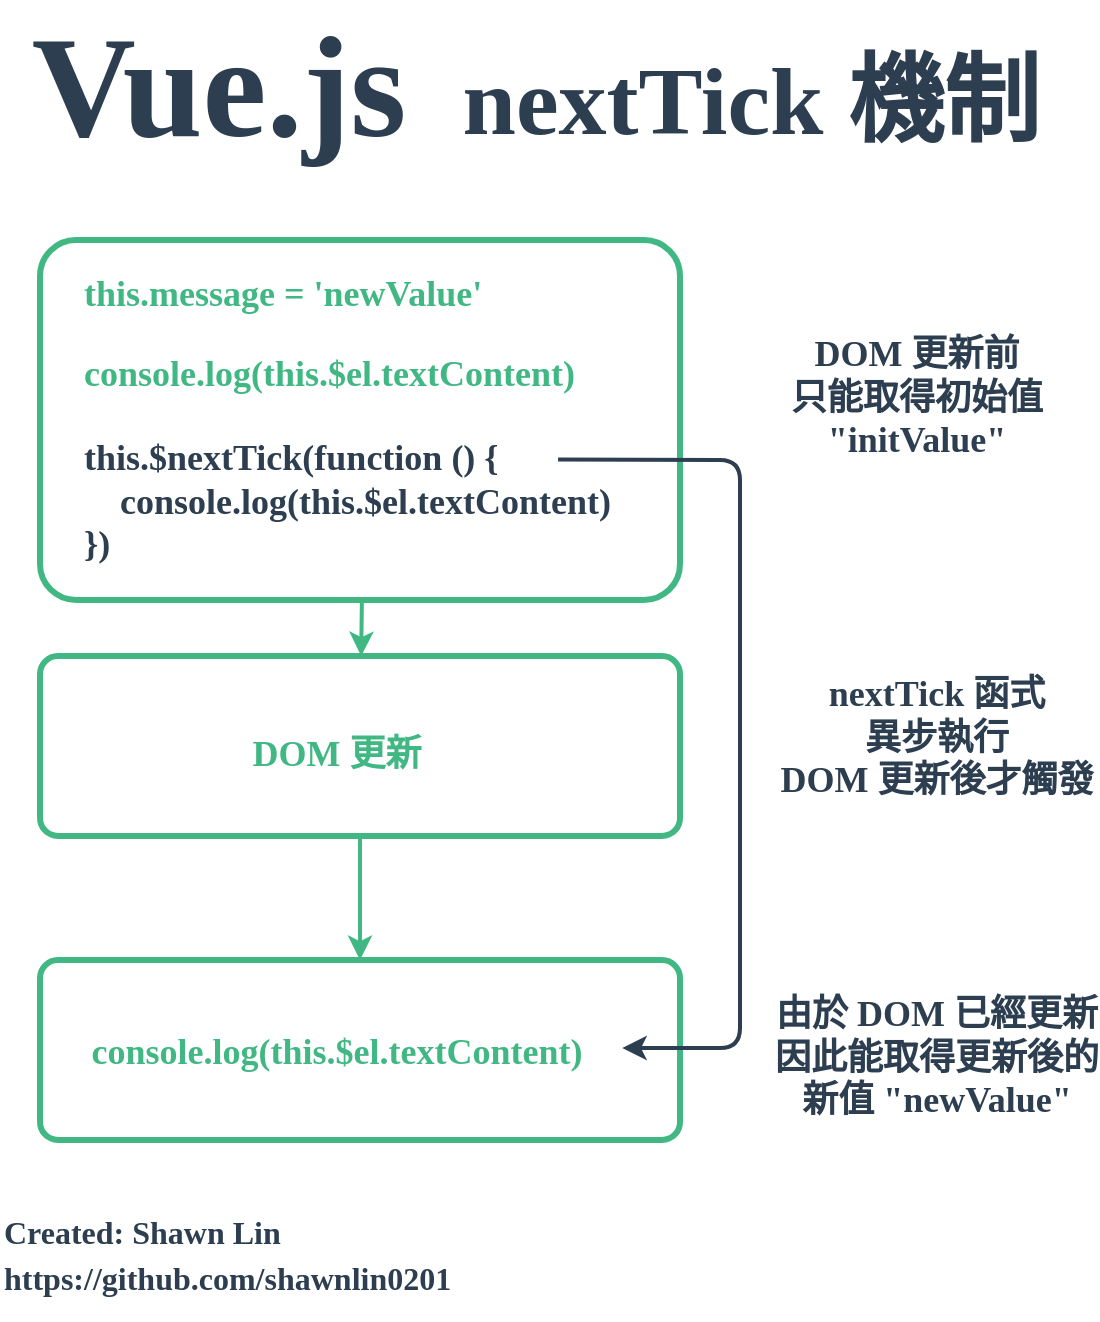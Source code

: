<mxfile version="12.6.5" type="device"><diagram id="e77zAt50TlITSifEpQYn" name="第1頁"><mxGraphModel dx="1422" dy="762" grid="1" gridSize="10" guides="0" tooltips="0" connect="0" arrows="0" fold="1" page="1" pageScale="1" pageWidth="600" pageHeight="700" background="none" math="0" shadow="0" extFonts="Noto Sans TC^https://fonts.googleapis.com/css?family=Noto+Sans+TC"><root><mxCell id="0"/><mxCell id="1" style="locked=1;" parent="0"/><mxCell id="dkGHUWMA_UvMtV9ItReM-2" value="flow" style="locked=1;" parent="0"/><mxCell id="dkGHUWMA_UvMtV9ItReM-7" value="text" style="" parent="0"/><mxCell id="6z0uu44GhMBgSt_ickf0-4" value="" style="endArrow=classic;html=1;strokeWidth=2;strokeColor=#41B883;exitX=0.503;exitY=0.993;exitDx=0;exitDy=0;exitPerimeter=0;" parent="dkGHUWMA_UvMtV9ItReM-7" source="dkGHUWMA_UvMtV9ItReM-16" target="WINgepXB-XLmg96_eI5d-4" edge="1"><mxGeometry width="50" height="50" relative="1" as="geometry"><mxPoint x="201.317" y="280" as="sourcePoint"/><mxPoint x="200.439" y="370" as="targetPoint"/></mxGeometry></mxCell><mxCell id="dkGHUWMA_UvMtV9ItReM-8" value="&lt;font style=&quot;font-size: 72px&quot;&gt;Vue.js&lt;/font&gt;" style="text;html=1;align=center;verticalAlign=middle;resizable=0;points=[];autosize=1;fontFamily=Noto Sans TC;FType=g;strokeWidth=1;fontSize=36;fontStyle=1;fontColor=#2C3E50;" parent="dkGHUWMA_UvMtV9ItReM-7" vertex="1"><mxGeometry x="35" y="32" width="208" height="63" as="geometry"/></mxCell><mxCell id="dkGHUWMA_UvMtV9ItReM-12" value="&lt;font size=&quot;1&quot;&gt;&lt;b style=&quot;font-size: 48px&quot;&gt;nextTick 機制&lt;/b&gt;&lt;/font&gt;" style="text;html=1;align=center;verticalAlign=middle;resizable=0;points=[];autosize=1;fontFamily=Noto Sans TC;FType=g;strokeWidth=1;fontSize=36;fontColor=#2C3E50;" parent="dkGHUWMA_UvMtV9ItReM-7" vertex="1"><mxGeometry x="250" y="40" width="310" height="60" as="geometry"/></mxCell><mxCell id="dkGHUWMA_UvMtV9ItReM-16" value="&lt;font color=&quot;#ffffff&quot; face=&quot;noto sans tc&quot;&gt;&lt;span style=&quot;font-size: 18px&quot;&gt;執行主程式&lt;/span&gt;&lt;/font&gt;" style="rounded=1;arcSize=10;whiteSpace=wrap;html=1;align=center;strokeWidth=3;fillColor=#FFFFFF;fontSize=20;strokeColor=#41B883;labelBackgroundColor=none;verticalAlign=middle;" parent="dkGHUWMA_UvMtV9ItReM-7" vertex="1"><mxGeometry x="50" y="140" width="320" height="180" as="geometry"/></mxCell><mxCell id="6z0uu44GhMBgSt_ickf0-6" value="&lt;font color=&quot;#41b883&quot; face=&quot;Noto Sans TC&quot;&gt;&lt;span style=&quot;font-size: 18px&quot;&gt;&lt;b&gt;this.message = 'newValue'&lt;/b&gt;&lt;/span&gt;&lt;/font&gt;" style="text;html=1;align=left;" parent="dkGHUWMA_UvMtV9ItReM-7" vertex="1"><mxGeometry x="70" y="150" width="270" height="32" as="geometry"/></mxCell><mxCell id="6z0uu44GhMBgSt_ickf0-38" value="&lt;div style=&quot;font-size: 16px&quot;&gt;&lt;b&gt;&lt;font style=&quot;font-size: 16px&quot; face=&quot;Noto Sans TC&quot; color=&quot;#2c3e50&quot;&gt;Created: Shawn Lin&lt;/font&gt;&lt;/b&gt;&lt;/div&gt;&lt;div style=&quot;font-size: 16px&quot;&gt;&lt;font style=&quot;font-size: 16px&quot; face=&quot;Noto Sans TC&quot; color=&quot;#2c3e50&quot;&gt;&lt;b&gt;https://github.com/shawnlin0201&lt;/b&gt;&lt;/font&gt;&lt;b style=&quot;font-size: 21px ; color: rgb(141 , 102 , 72) ; font-family: &amp;#34;noto sans tc&amp;#34;&quot;&gt;&lt;span style=&quot;font-size: 20px&quot;&gt;&lt;br&gt;&lt;/span&gt;&lt;/b&gt;&lt;/div&gt;" style="text;html=1;align=left;fillColor=none;labelBackgroundColor=none;" parent="dkGHUWMA_UvMtV9ItReM-7" vertex="1"><mxGeometry x="30" y="620" width="258" height="60" as="geometry"/></mxCell><mxCell id="WINgepXB-XLmg96_eI5d-2" value="&lt;font color=&quot;#41b883&quot; face=&quot;Noto Sans TC&quot;&gt;&lt;span style=&quot;font-size: 18px&quot;&gt;&lt;b&gt;console.log(this.$el.textContent)&lt;/b&gt;&lt;/span&gt;&lt;/font&gt;" style="text;html=1;align=left;" parent="dkGHUWMA_UvMtV9ItReM-7" vertex="1"><mxGeometry x="70" y="190" width="270" height="32" as="geometry"/></mxCell><mxCell id="WINgepXB-XLmg96_eI5d-3" value="&lt;font color=&quot;#2c3e50&quot; face=&quot;Noto Sans TC&quot;&gt;&lt;span style=&quot;font-size: 18px&quot;&gt;&lt;b&gt;DOM 更新前&lt;br&gt;只能取得初始值&lt;br&gt;&quot;initValue&quot;&lt;br&gt;&lt;/b&gt;&lt;/span&gt;&lt;/font&gt;" style="text;html=1;align=center;" parent="dkGHUWMA_UvMtV9ItReM-7" vertex="1"><mxGeometry x="430" y="180" width="116" height="32" as="geometry"/></mxCell><mxCell id="WINgepXB-XLmg96_eI5d-4" value="&lt;font color=&quot;#ffffff&quot; face=&quot;noto sans tc&quot;&gt;&lt;span style=&quot;font-size: 18px&quot;&gt;執行主程式&lt;/span&gt;&lt;/font&gt;" style="rounded=1;arcSize=10;whiteSpace=wrap;html=1;align=center;strokeWidth=3;fillColor=#FFFFFF;fontSize=20;strokeColor=#41B883;labelBackgroundColor=none;verticalAlign=middle;" parent="dkGHUWMA_UvMtV9ItReM-7" vertex="1"><mxGeometry x="50" y="348" width="320" height="90" as="geometry"/></mxCell><mxCell id="WINgepXB-XLmg96_eI5d-6" value="&lt;font color=&quot;#41b883&quot; face=&quot;Noto Sans TC&quot;&gt;&lt;span style=&quot;font-size: 18px&quot;&gt;&lt;b&gt;DOM 更新&lt;/b&gt;&lt;/span&gt;&lt;/font&gt;" style="text;html=1;align=center;" parent="dkGHUWMA_UvMtV9ItReM-7" vertex="1"><mxGeometry x="140" y="380" width="116" height="32" as="geometry"/></mxCell><mxCell id="WINgepXB-XLmg96_eI5d-13" value="" style="endArrow=classic;html=1;strokeWidth=2;strokeColor=#41B883;" parent="dkGHUWMA_UvMtV9ItReM-7" target="WINgepXB-XLmg96_eI5d-14" edge="1" source="WINgepXB-XLmg96_eI5d-4"><mxGeometry width="50" height="50" relative="1" as="geometry"><mxPoint x="205" y="490" as="sourcePoint"/><mxPoint x="190" y="480" as="targetPoint"/></mxGeometry></mxCell><mxCell id="WINgepXB-XLmg96_eI5d-14" value="&lt;font color=&quot;#ffffff&quot; face=&quot;noto sans tc&quot;&gt;&lt;span style=&quot;font-size: 18px&quot;&gt;執行主程式&lt;/span&gt;&lt;/font&gt;" style="rounded=1;arcSize=10;whiteSpace=wrap;html=1;align=center;strokeWidth=3;fillColor=#FFFFFF;fontSize=20;strokeColor=#41B883;labelBackgroundColor=none;verticalAlign=middle;" parent="dkGHUWMA_UvMtV9ItReM-7" vertex="1"><mxGeometry x="50" y="500" width="320" height="90" as="geometry"/></mxCell><mxCell id="WINgepXB-XLmg96_eI5d-16" value="&lt;font face=&quot;Noto Sans TC&quot; color=&quot;#2c3e50&quot;&gt;&lt;span style=&quot;font-size: 18px&quot;&gt;&lt;b&gt;this.$nextTick(function () {&lt;br&gt;&lt;/b&gt;&lt;/span&gt;&lt;/font&gt;&lt;b style=&quot;font-family: &amp;#34;noto sans tc&amp;#34; ; font-size: 18px ; text-align: center&quot;&gt;&lt;font color=&quot;#2c3e50&quot;&gt;&amp;nbsp; &amp;nbsp; console.log(this.$el.textContent)&lt;/font&gt;&lt;/b&gt;&lt;font face=&quot;Noto Sans TC&quot; color=&quot;#2c3e50&quot;&gt;&lt;span style=&quot;font-size: 18px&quot;&gt;&lt;b&gt;&lt;br&gt;})&lt;/b&gt;&lt;/span&gt;&lt;/font&gt;" style="text;html=1;align=left;" parent="dkGHUWMA_UvMtV9ItReM-7" vertex="1"><mxGeometry x="70" y="232" width="240" height="38" as="geometry"/></mxCell><mxCell id="WINgepXB-XLmg96_eI5d-21" value="" style="endArrow=classic;html=1;strokeWidth=2;strokeColor=#2C3E50;entryX=1.004;entryY=0.438;entryDx=0;entryDy=0;entryPerimeter=0;exitX=0.996;exitY=0.466;exitDx=0;exitDy=0;exitPerimeter=0;" parent="dkGHUWMA_UvMtV9ItReM-7" source="WINgepXB-XLmg96_eI5d-16" target="LWN6JWIe2KgmQ_01DqG1-2" edge="1"><mxGeometry width="50" height="50" relative="1" as="geometry"><mxPoint x="372" y="272" as="sourcePoint"/><mxPoint x="354" y="630" as="targetPoint"/><Array as="points"><mxPoint x="400" y="250"/><mxPoint x="400" y="544"/></Array></mxGeometry></mxCell><mxCell id="WINgepXB-XLmg96_eI5d-22" value="&lt;font face=&quot;Noto Sans TC&quot; color=&quot;#2c3e50&quot;&gt;&lt;span style=&quot;font-size: 18px&quot;&gt;&lt;b&gt;nextTick 函式&lt;br&gt;異步執行&lt;br&gt;DOM 更新後才觸發&lt;br&gt;&lt;/b&gt;&lt;/span&gt;&lt;/font&gt;" style="text;html=1;align=center;" parent="dkGHUWMA_UvMtV9ItReM-7" vertex="1"><mxGeometry x="440" y="350" width="116" height="32" as="geometry"/></mxCell><mxCell id="WINgepXB-XLmg96_eI5d-23" value="&lt;font color=&quot;#2c3e50&quot; face=&quot;noto sans tc&quot;&gt;&lt;span style=&quot;font-size: 18px&quot;&gt;&lt;b&gt;由於 DOM 已經更新&lt;br&gt;因此能取得更新後的&lt;br&gt;新值 &quot;newValue&quot;&lt;/b&gt;&lt;/span&gt;&lt;/font&gt;" style="text;html=1;align=center;" parent="dkGHUWMA_UvMtV9ItReM-7" vertex="1"><mxGeometry x="440" y="510" width="116" height="32" as="geometry"/></mxCell><mxCell id="LWN6JWIe2KgmQ_01DqG1-2" value="&lt;font color=&quot;#41b883&quot; face=&quot;Noto Sans TC&quot;&gt;&lt;span style=&quot;font-size: 18px&quot;&gt;&lt;b&gt;console.log(this.$el.textContent)&lt;/b&gt;&lt;/span&gt;&lt;/font&gt;" style="text;html=1;align=center;verticalAlign=middle;" vertex="1" parent="dkGHUWMA_UvMtV9ItReM-7"><mxGeometry x="56" y="530" width="284" height="32" as="geometry"/></mxCell></root></mxGraphModel></diagram></mxfile>